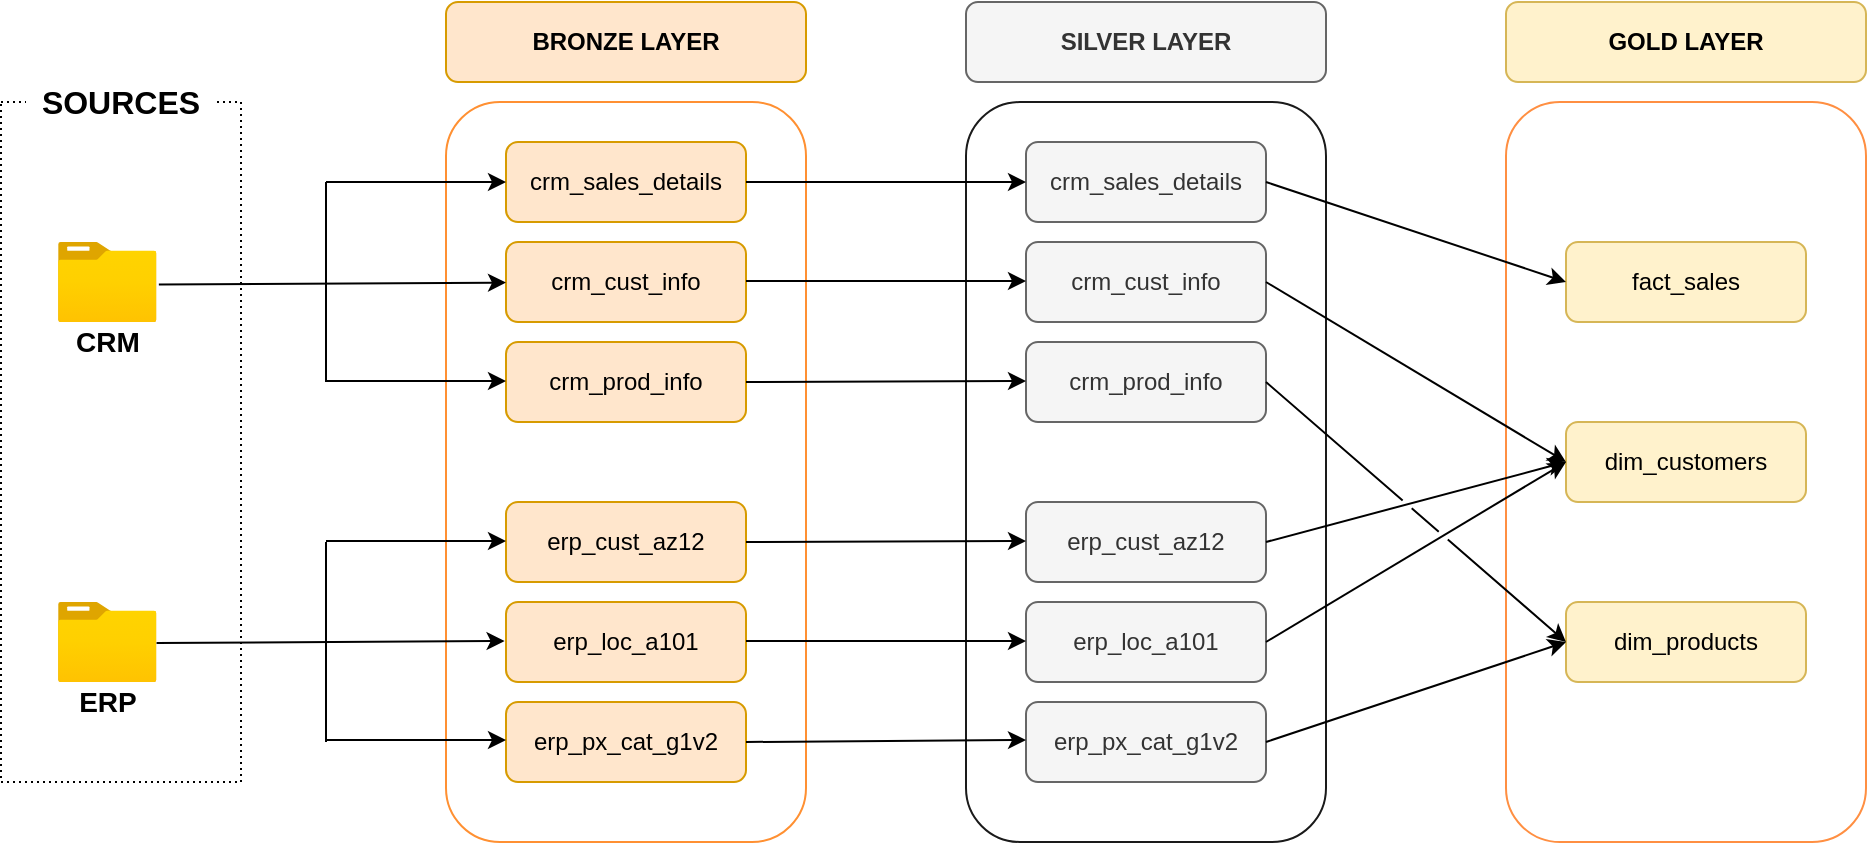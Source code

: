<mxfile version="27.0.9">
  <diagram name="Page-1" id="yd6V0qJQLd2Nsdcf1jzj">
    <mxGraphModel dx="1042" dy="722" grid="1" gridSize="10" guides="1" tooltips="1" connect="1" arrows="1" fold="1" page="1" pageScale="1" pageWidth="1200" pageHeight="1920" math="0" shadow="0">
      <root>
        <mxCell id="0" />
        <mxCell id="1" parent="0" />
        <mxCell id="Fx9q14CJgmkUAAxT83G9-1" value="" style="rounded=0;whiteSpace=wrap;html=1;fillColor=none;dashed=1;dashPattern=1 2;" vertex="1" parent="1">
          <mxGeometry x="77.5" y="160" width="120" height="340" as="geometry" />
        </mxCell>
        <mxCell id="Fx9q14CJgmkUAAxT83G9-3" value="SOURCES" style="rounded=1;whiteSpace=wrap;html=1;strokeColor=none;fontSize=16;fontStyle=1" vertex="1" parent="1">
          <mxGeometry x="90" y="150" width="95" height="20" as="geometry" />
        </mxCell>
        <mxCell id="Fx9q14CJgmkUAAxT83G9-5" value="" style="image;aspect=fixed;html=1;points=[];align=center;fontSize=12;image=img/lib/azure2/general/Folder_Blank.svg;" vertex="1" parent="1">
          <mxGeometry x="106" y="230" width="49.29" height="40" as="geometry" />
        </mxCell>
        <mxCell id="Fx9q14CJgmkUAAxT83G9-6" value="" style="image;aspect=fixed;html=1;points=[];align=center;fontSize=12;image=img/lib/azure2/general/Folder_Blank.svg;" vertex="1" parent="1">
          <mxGeometry x="105.99" y="410" width="49.29" height="40" as="geometry" />
        </mxCell>
        <mxCell id="Fx9q14CJgmkUAAxT83G9-7" value="&lt;b&gt;&lt;font style=&quot;font-size: 14px;&quot;&gt;CRM&lt;/font&gt;&lt;/b&gt;" style="text;html=1;align=center;verticalAlign=middle;whiteSpace=wrap;rounded=0;" vertex="1" parent="1">
          <mxGeometry x="100.64" y="260" width="60" height="40" as="geometry" />
        </mxCell>
        <mxCell id="Fx9q14CJgmkUAAxT83G9-8" value="&lt;b&gt;&lt;font style=&quot;font-size: 14px;&quot;&gt;ERP&lt;/font&gt;&lt;/b&gt;" style="text;html=1;align=center;verticalAlign=middle;whiteSpace=wrap;rounded=0;" vertex="1" parent="1">
          <mxGeometry x="100.64" y="440" width="60" height="40" as="geometry" />
        </mxCell>
        <mxCell id="Fx9q14CJgmkUAAxT83G9-9" value="" style="rounded=1;whiteSpace=wrap;html=1;fillColor=none;strokeColor=#FF9032;" vertex="1" parent="1">
          <mxGeometry x="300" y="160" width="180" height="370" as="geometry" />
        </mxCell>
        <mxCell id="Fx9q14CJgmkUAAxT83G9-10" value="crm_sales_details" style="rounded=1;whiteSpace=wrap;html=1;fillColor=#ffe6cc;strokeColor=#d79b00;" vertex="1" parent="1">
          <mxGeometry x="330" y="180" width="120" height="40" as="geometry" />
        </mxCell>
        <mxCell id="Fx9q14CJgmkUAAxT83G9-11" value="crm_cust_info" style="rounded=1;whiteSpace=wrap;html=1;fillColor=#ffe6cc;strokeColor=#d79b00;" vertex="1" parent="1">
          <mxGeometry x="330" y="230" width="120" height="40" as="geometry" />
        </mxCell>
        <mxCell id="Fx9q14CJgmkUAAxT83G9-12" value="crm_prod_info" style="rounded=1;whiteSpace=wrap;html=1;fillColor=#ffe6cc;strokeColor=#d79b00;" vertex="1" parent="1">
          <mxGeometry x="330" y="280" width="120" height="40" as="geometry" />
        </mxCell>
        <mxCell id="Fx9q14CJgmkUAAxT83G9-13" value="erp_cust_az12" style="rounded=1;whiteSpace=wrap;html=1;fillColor=#ffe6cc;strokeColor=#d79b00;" vertex="1" parent="1">
          <mxGeometry x="330" y="360" width="120" height="40" as="geometry" />
        </mxCell>
        <mxCell id="Fx9q14CJgmkUAAxT83G9-14" value="erp_loc_a101" style="rounded=1;whiteSpace=wrap;html=1;fillColor=#ffe6cc;strokeColor=#d79b00;" vertex="1" parent="1">
          <mxGeometry x="330" y="410" width="120" height="40" as="geometry" />
        </mxCell>
        <mxCell id="Fx9q14CJgmkUAAxT83G9-15" value="erp_px_cat_g1v2" style="rounded=1;whiteSpace=wrap;html=1;fillColor=#ffe6cc;strokeColor=#d79b00;" vertex="1" parent="1">
          <mxGeometry x="330" y="460" width="120" height="40" as="geometry" />
        </mxCell>
        <mxCell id="Fx9q14CJgmkUAAxT83G9-16" value="BRONZE LAYER" style="rounded=1;whiteSpace=wrap;html=1;fillColor=#ffe6cc;strokeColor=#d79b00;fontStyle=1" vertex="1" parent="1">
          <mxGeometry x="300" y="110" width="180" height="40" as="geometry" />
        </mxCell>
        <mxCell id="Fx9q14CJgmkUAAxT83G9-17" value="" style="rounded=1;whiteSpace=wrap;html=1;fillColor=none;strokeColor=#1A1A1A;" vertex="1" parent="1">
          <mxGeometry x="560" y="160" width="180" height="370" as="geometry" />
        </mxCell>
        <mxCell id="Fx9q14CJgmkUAAxT83G9-18" value="crm_sales_details" style="rounded=1;whiteSpace=wrap;html=1;fillColor=#f5f5f5;strokeColor=#666666;fontColor=#333333;" vertex="1" parent="1">
          <mxGeometry x="590" y="180" width="120" height="40" as="geometry" />
        </mxCell>
        <mxCell id="Fx9q14CJgmkUAAxT83G9-19" value="crm_cust_info" style="rounded=1;whiteSpace=wrap;html=1;fillColor=#f5f5f5;strokeColor=#666666;fontColor=#333333;" vertex="1" parent="1">
          <mxGeometry x="590" y="230" width="120" height="40" as="geometry" />
        </mxCell>
        <mxCell id="Fx9q14CJgmkUAAxT83G9-20" value="crm_prod_info" style="rounded=1;whiteSpace=wrap;html=1;fillColor=#f5f5f5;strokeColor=#666666;fontColor=#333333;" vertex="1" parent="1">
          <mxGeometry x="590" y="280" width="120" height="40" as="geometry" />
        </mxCell>
        <mxCell id="Fx9q14CJgmkUAAxT83G9-21" value="erp_cust_az12" style="rounded=1;whiteSpace=wrap;html=1;fillColor=#f5f5f5;strokeColor=#666666;fontColor=#333333;" vertex="1" parent="1">
          <mxGeometry x="590" y="360" width="120" height="40" as="geometry" />
        </mxCell>
        <mxCell id="Fx9q14CJgmkUAAxT83G9-22" value="erp_loc_a101" style="rounded=1;whiteSpace=wrap;html=1;fillColor=#f5f5f5;strokeColor=#666666;fontColor=#333333;" vertex="1" parent="1">
          <mxGeometry x="590" y="410" width="120" height="40" as="geometry" />
        </mxCell>
        <mxCell id="Fx9q14CJgmkUAAxT83G9-23" value="erp_px_cat_g1v2" style="rounded=1;whiteSpace=wrap;html=1;fillColor=#f5f5f5;strokeColor=#666666;fontColor=#333333;" vertex="1" parent="1">
          <mxGeometry x="590" y="460" width="120" height="40" as="geometry" />
        </mxCell>
        <mxCell id="Fx9q14CJgmkUAAxT83G9-24" value="SILVER LAYER" style="rounded=1;whiteSpace=wrap;html=1;fillColor=#f5f5f5;strokeColor=#666666;fontStyle=1;fontColor=#333333;" vertex="1" parent="1">
          <mxGeometry x="560" y="110" width="180" height="40" as="geometry" />
        </mxCell>
        <mxCell id="Fx9q14CJgmkUAAxT83G9-25" value="" style="rounded=1;whiteSpace=wrap;html=1;fillColor=none;strokeColor=#FF8F42;" vertex="1" parent="1">
          <mxGeometry x="830" y="160" width="180" height="370" as="geometry" />
        </mxCell>
        <mxCell id="Fx9q14CJgmkUAAxT83G9-26" value="fact_sales" style="rounded=1;whiteSpace=wrap;html=1;fillColor=#fff2cc;strokeColor=#d6b656;" vertex="1" parent="1">
          <mxGeometry x="860" y="230" width="120" height="40" as="geometry" />
        </mxCell>
        <mxCell id="Fx9q14CJgmkUAAxT83G9-27" value="dim_customers" style="rounded=1;whiteSpace=wrap;html=1;fillColor=#fff2cc;strokeColor=#d6b656;" vertex="1" parent="1">
          <mxGeometry x="860" y="320" width="120" height="40" as="geometry" />
        </mxCell>
        <mxCell id="Fx9q14CJgmkUAAxT83G9-28" value="dim_products" style="rounded=1;whiteSpace=wrap;html=1;fillColor=#fff2cc;strokeColor=#d6b656;" vertex="1" parent="1">
          <mxGeometry x="860" y="410" width="120" height="40" as="geometry" />
        </mxCell>
        <mxCell id="Fx9q14CJgmkUAAxT83G9-32" value="GOLD LAYER" style="rounded=1;whiteSpace=wrap;html=1;fillColor=#fff2cc;strokeColor=#d6b656;fontStyle=1" vertex="1" parent="1">
          <mxGeometry x="830" y="110" width="180" height="40" as="geometry" />
        </mxCell>
        <mxCell id="Fx9q14CJgmkUAAxT83G9-34" value="" style="endArrow=classic;html=1;rounded=0;exitX=1.023;exitY=0.53;exitDx=0;exitDy=0;exitPerimeter=0;" edge="1" parent="1" source="Fx9q14CJgmkUAAxT83G9-5" target="Fx9q14CJgmkUAAxT83G9-11">
          <mxGeometry width="50" height="50" relative="1" as="geometry">
            <mxPoint x="160" y="250" as="sourcePoint" />
            <mxPoint x="210" y="210" as="targetPoint" />
          </mxGeometry>
        </mxCell>
        <mxCell id="Fx9q14CJgmkUAAxT83G9-35" value="" style="endArrow=classic;html=1;rounded=0;exitX=1.023;exitY=0.53;exitDx=0;exitDy=0;exitPerimeter=0;" edge="1" parent="1">
          <mxGeometry width="50" height="50" relative="1" as="geometry">
            <mxPoint x="155.29" y="430.5" as="sourcePoint" />
            <mxPoint x="329.29" y="429.5" as="targetPoint" />
          </mxGeometry>
        </mxCell>
        <mxCell id="Fx9q14CJgmkUAAxT83G9-36" value="" style="endArrow=classic;html=1;rounded=0;" edge="1" parent="1">
          <mxGeometry width="50" height="50" relative="1" as="geometry">
            <mxPoint x="240" y="200" as="sourcePoint" />
            <mxPoint x="330" y="200" as="targetPoint" />
          </mxGeometry>
        </mxCell>
        <mxCell id="Fx9q14CJgmkUAAxT83G9-38" value="" style="endArrow=classic;html=1;rounded=0;" edge="1" parent="1">
          <mxGeometry width="50" height="50" relative="1" as="geometry">
            <mxPoint x="240" y="299.5" as="sourcePoint" />
            <mxPoint x="330" y="299.5" as="targetPoint" />
          </mxGeometry>
        </mxCell>
        <mxCell id="Fx9q14CJgmkUAAxT83G9-39" value="" style="endArrow=classic;html=1;rounded=0;" edge="1" parent="1">
          <mxGeometry width="50" height="50" relative="1" as="geometry">
            <mxPoint x="240" y="379.5" as="sourcePoint" />
            <mxPoint x="330" y="379.5" as="targetPoint" />
          </mxGeometry>
        </mxCell>
        <mxCell id="Fx9q14CJgmkUAAxT83G9-40" value="" style="endArrow=classic;html=1;rounded=0;" edge="1" parent="1">
          <mxGeometry width="50" height="50" relative="1" as="geometry">
            <mxPoint x="240" y="479" as="sourcePoint" />
            <mxPoint x="330" y="479" as="targetPoint" />
          </mxGeometry>
        </mxCell>
        <mxCell id="Fx9q14CJgmkUAAxT83G9-41" value="" style="endArrow=none;html=1;rounded=0;" edge="1" parent="1">
          <mxGeometry width="50" height="50" relative="1" as="geometry">
            <mxPoint x="240" y="480" as="sourcePoint" />
            <mxPoint x="240" y="380" as="targetPoint" />
          </mxGeometry>
        </mxCell>
        <mxCell id="Fx9q14CJgmkUAAxT83G9-42" value="" style="endArrow=none;html=1;rounded=0;" edge="1" parent="1">
          <mxGeometry width="50" height="50" relative="1" as="geometry">
            <mxPoint x="240" y="300" as="sourcePoint" />
            <mxPoint x="240" y="200" as="targetPoint" />
          </mxGeometry>
        </mxCell>
        <mxCell id="Fx9q14CJgmkUAAxT83G9-43" value="" style="endArrow=classic;html=1;rounded=0;exitX=1;exitY=0.5;exitDx=0;exitDy=0;" edge="1" parent="1" source="Fx9q14CJgmkUAAxT83G9-10">
          <mxGeometry width="50" height="50" relative="1" as="geometry">
            <mxPoint x="500" y="200" as="sourcePoint" />
            <mxPoint x="590" y="200" as="targetPoint" />
          </mxGeometry>
        </mxCell>
        <mxCell id="Fx9q14CJgmkUAAxT83G9-44" value="" style="endArrow=classic;html=1;rounded=0;exitX=1;exitY=0.5;exitDx=0;exitDy=0;" edge="1" parent="1" source="Fx9q14CJgmkUAAxT83G9-12">
          <mxGeometry width="50" height="50" relative="1" as="geometry">
            <mxPoint x="500" y="299.5" as="sourcePoint" />
            <mxPoint x="590" y="299.5" as="targetPoint" />
          </mxGeometry>
        </mxCell>
        <mxCell id="Fx9q14CJgmkUAAxT83G9-45" value="" style="endArrow=classic;html=1;rounded=0;exitX=1;exitY=0.5;exitDx=0;exitDy=0;" edge="1" parent="1" source="Fx9q14CJgmkUAAxT83G9-13">
          <mxGeometry width="50" height="50" relative="1" as="geometry">
            <mxPoint x="500" y="379.5" as="sourcePoint" />
            <mxPoint x="590" y="379.5" as="targetPoint" />
          </mxGeometry>
        </mxCell>
        <mxCell id="Fx9q14CJgmkUAAxT83G9-46" value="" style="endArrow=classic;html=1;rounded=0;exitX=1;exitY=0.5;exitDx=0;exitDy=0;" edge="1" parent="1" source="Fx9q14CJgmkUAAxT83G9-15">
          <mxGeometry width="50" height="50" relative="1" as="geometry">
            <mxPoint x="500" y="479" as="sourcePoint" />
            <mxPoint x="590" y="479" as="targetPoint" />
          </mxGeometry>
        </mxCell>
        <mxCell id="Fx9q14CJgmkUAAxT83G9-47" value="" style="endArrow=classic;html=1;rounded=0;exitX=1;exitY=0.5;exitDx=0;exitDy=0;" edge="1" parent="1">
          <mxGeometry width="50" height="50" relative="1" as="geometry">
            <mxPoint x="450" y="249.5" as="sourcePoint" />
            <mxPoint x="590" y="249.5" as="targetPoint" />
          </mxGeometry>
        </mxCell>
        <mxCell id="Fx9q14CJgmkUAAxT83G9-48" value="" style="endArrow=classic;html=1;rounded=0;exitX=1;exitY=0.5;exitDx=0;exitDy=0;" edge="1" parent="1">
          <mxGeometry width="50" height="50" relative="1" as="geometry">
            <mxPoint x="450" y="429.5" as="sourcePoint" />
            <mxPoint x="590" y="429.5" as="targetPoint" />
          </mxGeometry>
        </mxCell>
        <mxCell id="Fx9q14CJgmkUAAxT83G9-49" value="" style="endArrow=classic;html=1;rounded=0;exitX=1;exitY=0.5;exitDx=0;exitDy=0;jumpStyle=gap;" edge="1" parent="1" source="Fx9q14CJgmkUAAxT83G9-18">
          <mxGeometry width="50" height="50" relative="1" as="geometry">
            <mxPoint x="810" y="300" as="sourcePoint" />
            <mxPoint x="860" y="250" as="targetPoint" />
          </mxGeometry>
        </mxCell>
        <mxCell id="Fx9q14CJgmkUAAxT83G9-50" value="" style="endArrow=classic;html=1;rounded=0;entryX=0;entryY=0.5;entryDx=0;entryDy=0;jumpStyle=gap;" edge="1" parent="1" target="Fx9q14CJgmkUAAxT83G9-27">
          <mxGeometry width="50" height="50" relative="1" as="geometry">
            <mxPoint x="710" y="250" as="sourcePoint" />
            <mxPoint x="760" y="200" as="targetPoint" />
          </mxGeometry>
        </mxCell>
        <mxCell id="Fx9q14CJgmkUAAxT83G9-51" value="" style="endArrow=classic;html=1;rounded=0;entryX=0;entryY=0.5;entryDx=0;entryDy=0;jumpStyle=gap;" edge="1" parent="1" target="Fx9q14CJgmkUAAxT83G9-27">
          <mxGeometry width="50" height="50" relative="1" as="geometry">
            <mxPoint x="710" y="380" as="sourcePoint" />
            <mxPoint x="760" y="330" as="targetPoint" />
          </mxGeometry>
        </mxCell>
        <mxCell id="Fx9q14CJgmkUAAxT83G9-52" value="" style="endArrow=classic;html=1;rounded=0;entryX=0;entryY=0.5;entryDx=0;entryDy=0;jumpStyle=gap;" edge="1" parent="1" target="Fx9q14CJgmkUAAxT83G9-27">
          <mxGeometry width="50" height="50" relative="1" as="geometry">
            <mxPoint x="710" y="430" as="sourcePoint" />
            <mxPoint x="760" y="380" as="targetPoint" />
          </mxGeometry>
        </mxCell>
        <mxCell id="Fx9q14CJgmkUAAxT83G9-53" value="" style="endArrow=classic;html=1;rounded=0;entryX=0;entryY=0.5;entryDx=0;entryDy=0;jumpStyle=gap;" edge="1" parent="1" target="Fx9q14CJgmkUAAxT83G9-28">
          <mxGeometry width="50" height="50" relative="1" as="geometry">
            <mxPoint x="710" y="480" as="sourcePoint" />
            <mxPoint x="760" y="430" as="targetPoint" />
          </mxGeometry>
        </mxCell>
        <mxCell id="Fx9q14CJgmkUAAxT83G9-54" value="" style="endArrow=classic;html=1;rounded=0;entryX=0;entryY=0.5;entryDx=0;entryDy=0;jumpStyle=gap;" edge="1" parent="1" target="Fx9q14CJgmkUAAxT83G9-28">
          <mxGeometry width="50" height="50" relative="1" as="geometry">
            <mxPoint x="710" y="300" as="sourcePoint" />
            <mxPoint x="760" y="250" as="targetPoint" />
          </mxGeometry>
        </mxCell>
      </root>
    </mxGraphModel>
  </diagram>
</mxfile>
